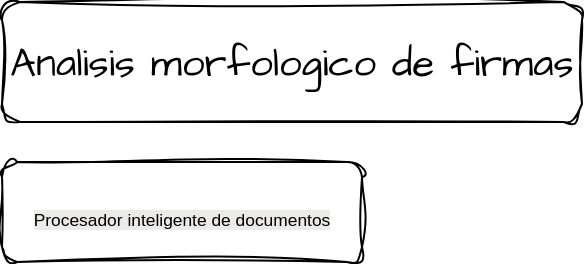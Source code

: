 <mxfile version="20.8.3" type="github">
  <diagram id="gyTtBOqPCFHDrv6453Xi" name="Page-1">
    <mxGraphModel dx="836" dy="455" grid="1" gridSize="10" guides="1" tooltips="1" connect="1" arrows="1" fold="1" page="1" pageScale="1" pageWidth="850" pageHeight="1100" math="0" shadow="0">
      <root>
        <mxCell id="0" />
        <mxCell id="1" parent="0" />
        <mxCell id="X8109m-stx2JQNyGRJrr-1" value="Analisis morfologico de firmas" style="rounded=1;whiteSpace=wrap;html=1;sketch=1;hachureGap=4;jiggle=2;curveFitting=1;fontFamily=Architects Daughter;fontSource=https%3A%2F%2Ffonts.googleapis.com%2Fcss%3Ffamily%3DArchitects%2BDaughter;fontSize=20;" vertex="1" parent="1">
          <mxGeometry x="70" y="60" width="290" height="60" as="geometry" />
        </mxCell>
        <mxCell id="X8109m-stx2JQNyGRJrr-2" value="&lt;meta charset=&quot;utf-8&quot;&gt;&lt;span style=&quot;margin: 0px; padding: 0.01px 0px 0px; user-select: text; -webkit-user-drag: none; -webkit-tap-highlight-color: transparent; touch-action: pan-x pan-y; font-variant: normal; color: rgb(0, 0, 0); font-style: normal; font-weight: normal; letter-spacing: 0px; orphans: 2; text-align: left; text-indent: 0px; text-transform: none; widows: 2; word-spacing: 0px; -webkit-text-stroke-width: 0px; background-color: rgb(237, 235, 233); text-decoration: none; font-size: 8.704px; font-family: Arial, Arial_EmbeddedFont, Arial_MSFontService, sans-serif; font-kerning: none; line-height: 10px; vertical-align: -0.01px;&quot; lang=&quot;ES-MX&quot; class=&quot;TextRun SCXP67084541 BCX0&quot; data-contrast=&quot;none&quot; data-usefontface=&quot;false&quot;&gt;&lt;span style=&quot;margin: 0px; padding: 0px; user-select: text; -webkit-user-drag: none; -webkit-tap-highlight-color: transparent; touch-action: pan-x pan-y; vertical-align: 0.01px; line-height: 0px; position: relative;&quot; class=&quot;NormalTextRun SCXP67084541 BCX0&quot;&gt;Procesador inteligente de documentos&lt;/span&gt;&lt;/span&gt;&lt;span style=&quot;margin: 0px; padding: 0px; user-select: text; -webkit-user-drag: none; -webkit-tap-highlight-color: transparent; touch-action: pan-x pan-y; color: rgb(0, 0, 0); font-style: normal; font-variant-ligatures: normal; font-variant-caps: normal; font-weight: 400; letter-spacing: normal; orphans: 2; text-align: left; text-indent: 0px; text-transform: none; widows: 2; word-spacing: 0px; -webkit-text-stroke-width: 0px; background-color: rgb(237, 235, 233); text-decoration-thickness: initial; text-decoration-style: initial; text-decoration-color: initial; font-size: 8.704px; line-height: 0px; font-family: Arial, Arial_EmbeddedFont, Arial_MSFontService, sans-serif;&quot; class=&quot;EOP SCXP67084541 BCX0&quot;&gt;​&lt;/span&gt;" style="text;whiteSpace=wrap;html=1;fontSize=20;fontFamily=Architects Daughter;align=center;verticalAlign=middle;fillColor=default;strokeColor=default;rounded=1;sketch=1;hachureGap=4;jiggle=2;curveFitting=1;fontSource=https%3A%2F%2Ffonts.googleapis.com%2Fcss%3Ffamily%3DArchitects%2BDaughter;" vertex="1" parent="1">
          <mxGeometry x="70" y="140" width="180" height="50" as="geometry" />
        </mxCell>
      </root>
    </mxGraphModel>
  </diagram>
</mxfile>
